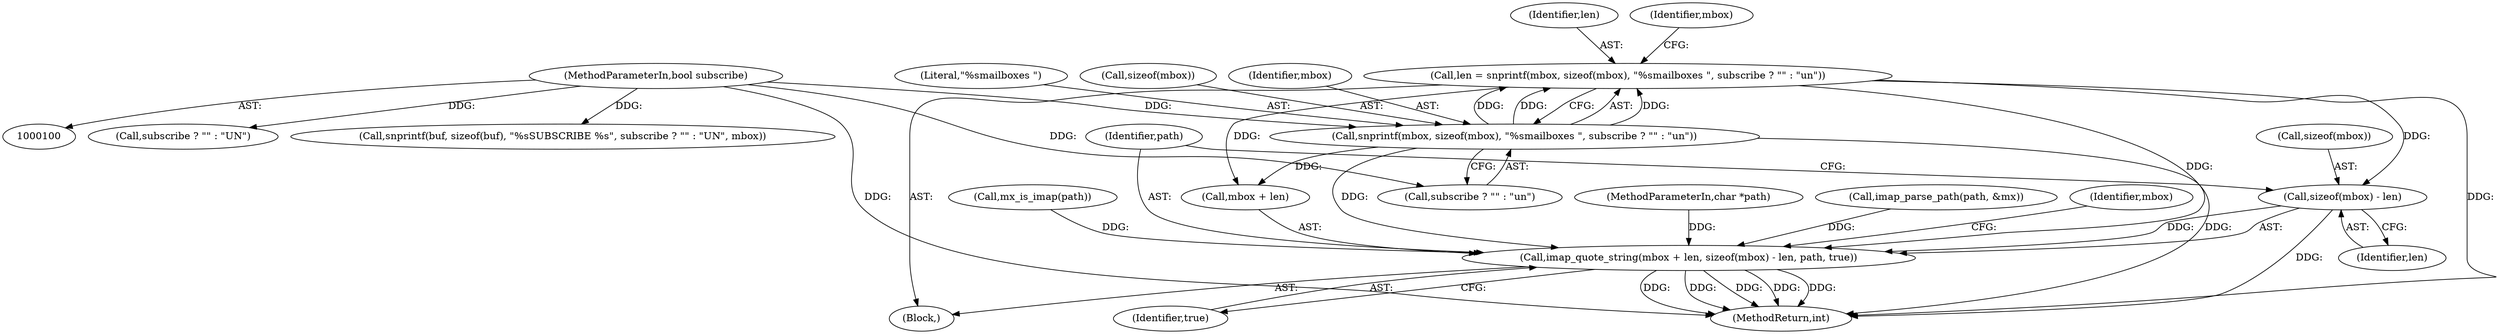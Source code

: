 digraph "0_neomutt_95e80bf9ff10f68cb6443f760b85df4117cb15eb@API" {
"1000203" [label="(Call,sizeof(mbox) - len)"];
"1000188" [label="(Call,len = snprintf(mbox, sizeof(mbox), \"%smailboxes \", subscribe ? \"\" : \"un\"))"];
"1000190" [label="(Call,snprintf(mbox, sizeof(mbox), \"%smailboxes \", subscribe ? \"\" : \"un\"))"];
"1000102" [label="(MethodParameterIn,bool subscribe)"];
"1000199" [label="(Call,imap_quote_string(mbox + len, sizeof(mbox) - len, path, true))"];
"1000296" [label="(MethodReturn,int)"];
"1000208" [label="(Identifier,true)"];
"1000206" [label="(Identifier,len)"];
"1000191" [label="(Identifier,mbox)"];
"1000121" [label="(Call,mx_is_imap(path))"];
"1000247" [label="(Call,subscribe ? \"\" : \"UN\")"];
"1000194" [label="(Literal,\"%smailboxes \")"];
"1000190" [label="(Call,snprintf(mbox, sizeof(mbox), \"%smailboxes \", subscribe ? \"\" : \"un\"))"];
"1000102" [label="(MethodParameterIn,bool subscribe)"];
"1000204" [label="(Call,sizeof(mbox))"];
"1000203" [label="(Call,sizeof(mbox) - len)"];
"1000200" [label="(Call,mbox + len)"];
"1000189" [label="(Identifier,len)"];
"1000207" [label="(Identifier,path)"];
"1000195" [label="(Call,subscribe ? \"\" : \"un\")"];
"1000192" [label="(Call,sizeof(mbox))"];
"1000101" [label="(MethodParameterIn,char *path)"];
"1000242" [label="(Call,snprintf(buf, sizeof(buf), \"%sSUBSCRIBE %s\", subscribe ? \"\" : \"UN\", mbox))"];
"1000170" [label="(Block,)"];
"1000199" [label="(Call,imap_quote_string(mbox + len, sizeof(mbox) - len, path, true))"];
"1000124" [label="(Call,imap_parse_path(path, &mx))"];
"1000188" [label="(Call,len = snprintf(mbox, sizeof(mbox), \"%smailboxes \", subscribe ? \"\" : \"un\"))"];
"1000201" [label="(Identifier,mbox)"];
"1000211" [label="(Identifier,mbox)"];
"1000203" -> "1000199"  [label="AST: "];
"1000203" -> "1000206"  [label="CFG: "];
"1000204" -> "1000203"  [label="AST: "];
"1000206" -> "1000203"  [label="AST: "];
"1000207" -> "1000203"  [label="CFG: "];
"1000203" -> "1000296"  [label="DDG: "];
"1000203" -> "1000199"  [label="DDG: "];
"1000188" -> "1000203"  [label="DDG: "];
"1000188" -> "1000170"  [label="AST: "];
"1000188" -> "1000190"  [label="CFG: "];
"1000189" -> "1000188"  [label="AST: "];
"1000190" -> "1000188"  [label="AST: "];
"1000201" -> "1000188"  [label="CFG: "];
"1000188" -> "1000296"  [label="DDG: "];
"1000190" -> "1000188"  [label="DDG: "];
"1000190" -> "1000188"  [label="DDG: "];
"1000190" -> "1000188"  [label="DDG: "];
"1000188" -> "1000199"  [label="DDG: "];
"1000188" -> "1000200"  [label="DDG: "];
"1000190" -> "1000195"  [label="CFG: "];
"1000191" -> "1000190"  [label="AST: "];
"1000192" -> "1000190"  [label="AST: "];
"1000194" -> "1000190"  [label="AST: "];
"1000195" -> "1000190"  [label="AST: "];
"1000190" -> "1000296"  [label="DDG: "];
"1000102" -> "1000190"  [label="DDG: "];
"1000190" -> "1000199"  [label="DDG: "];
"1000190" -> "1000200"  [label="DDG: "];
"1000102" -> "1000100"  [label="AST: "];
"1000102" -> "1000296"  [label="DDG: "];
"1000102" -> "1000195"  [label="DDG: "];
"1000102" -> "1000242"  [label="DDG: "];
"1000102" -> "1000247"  [label="DDG: "];
"1000199" -> "1000170"  [label="AST: "];
"1000199" -> "1000208"  [label="CFG: "];
"1000200" -> "1000199"  [label="AST: "];
"1000207" -> "1000199"  [label="AST: "];
"1000208" -> "1000199"  [label="AST: "];
"1000211" -> "1000199"  [label="CFG: "];
"1000199" -> "1000296"  [label="DDG: "];
"1000199" -> "1000296"  [label="DDG: "];
"1000199" -> "1000296"  [label="DDG: "];
"1000199" -> "1000296"  [label="DDG: "];
"1000199" -> "1000296"  [label="DDG: "];
"1000124" -> "1000199"  [label="DDG: "];
"1000121" -> "1000199"  [label="DDG: "];
"1000101" -> "1000199"  [label="DDG: "];
}
